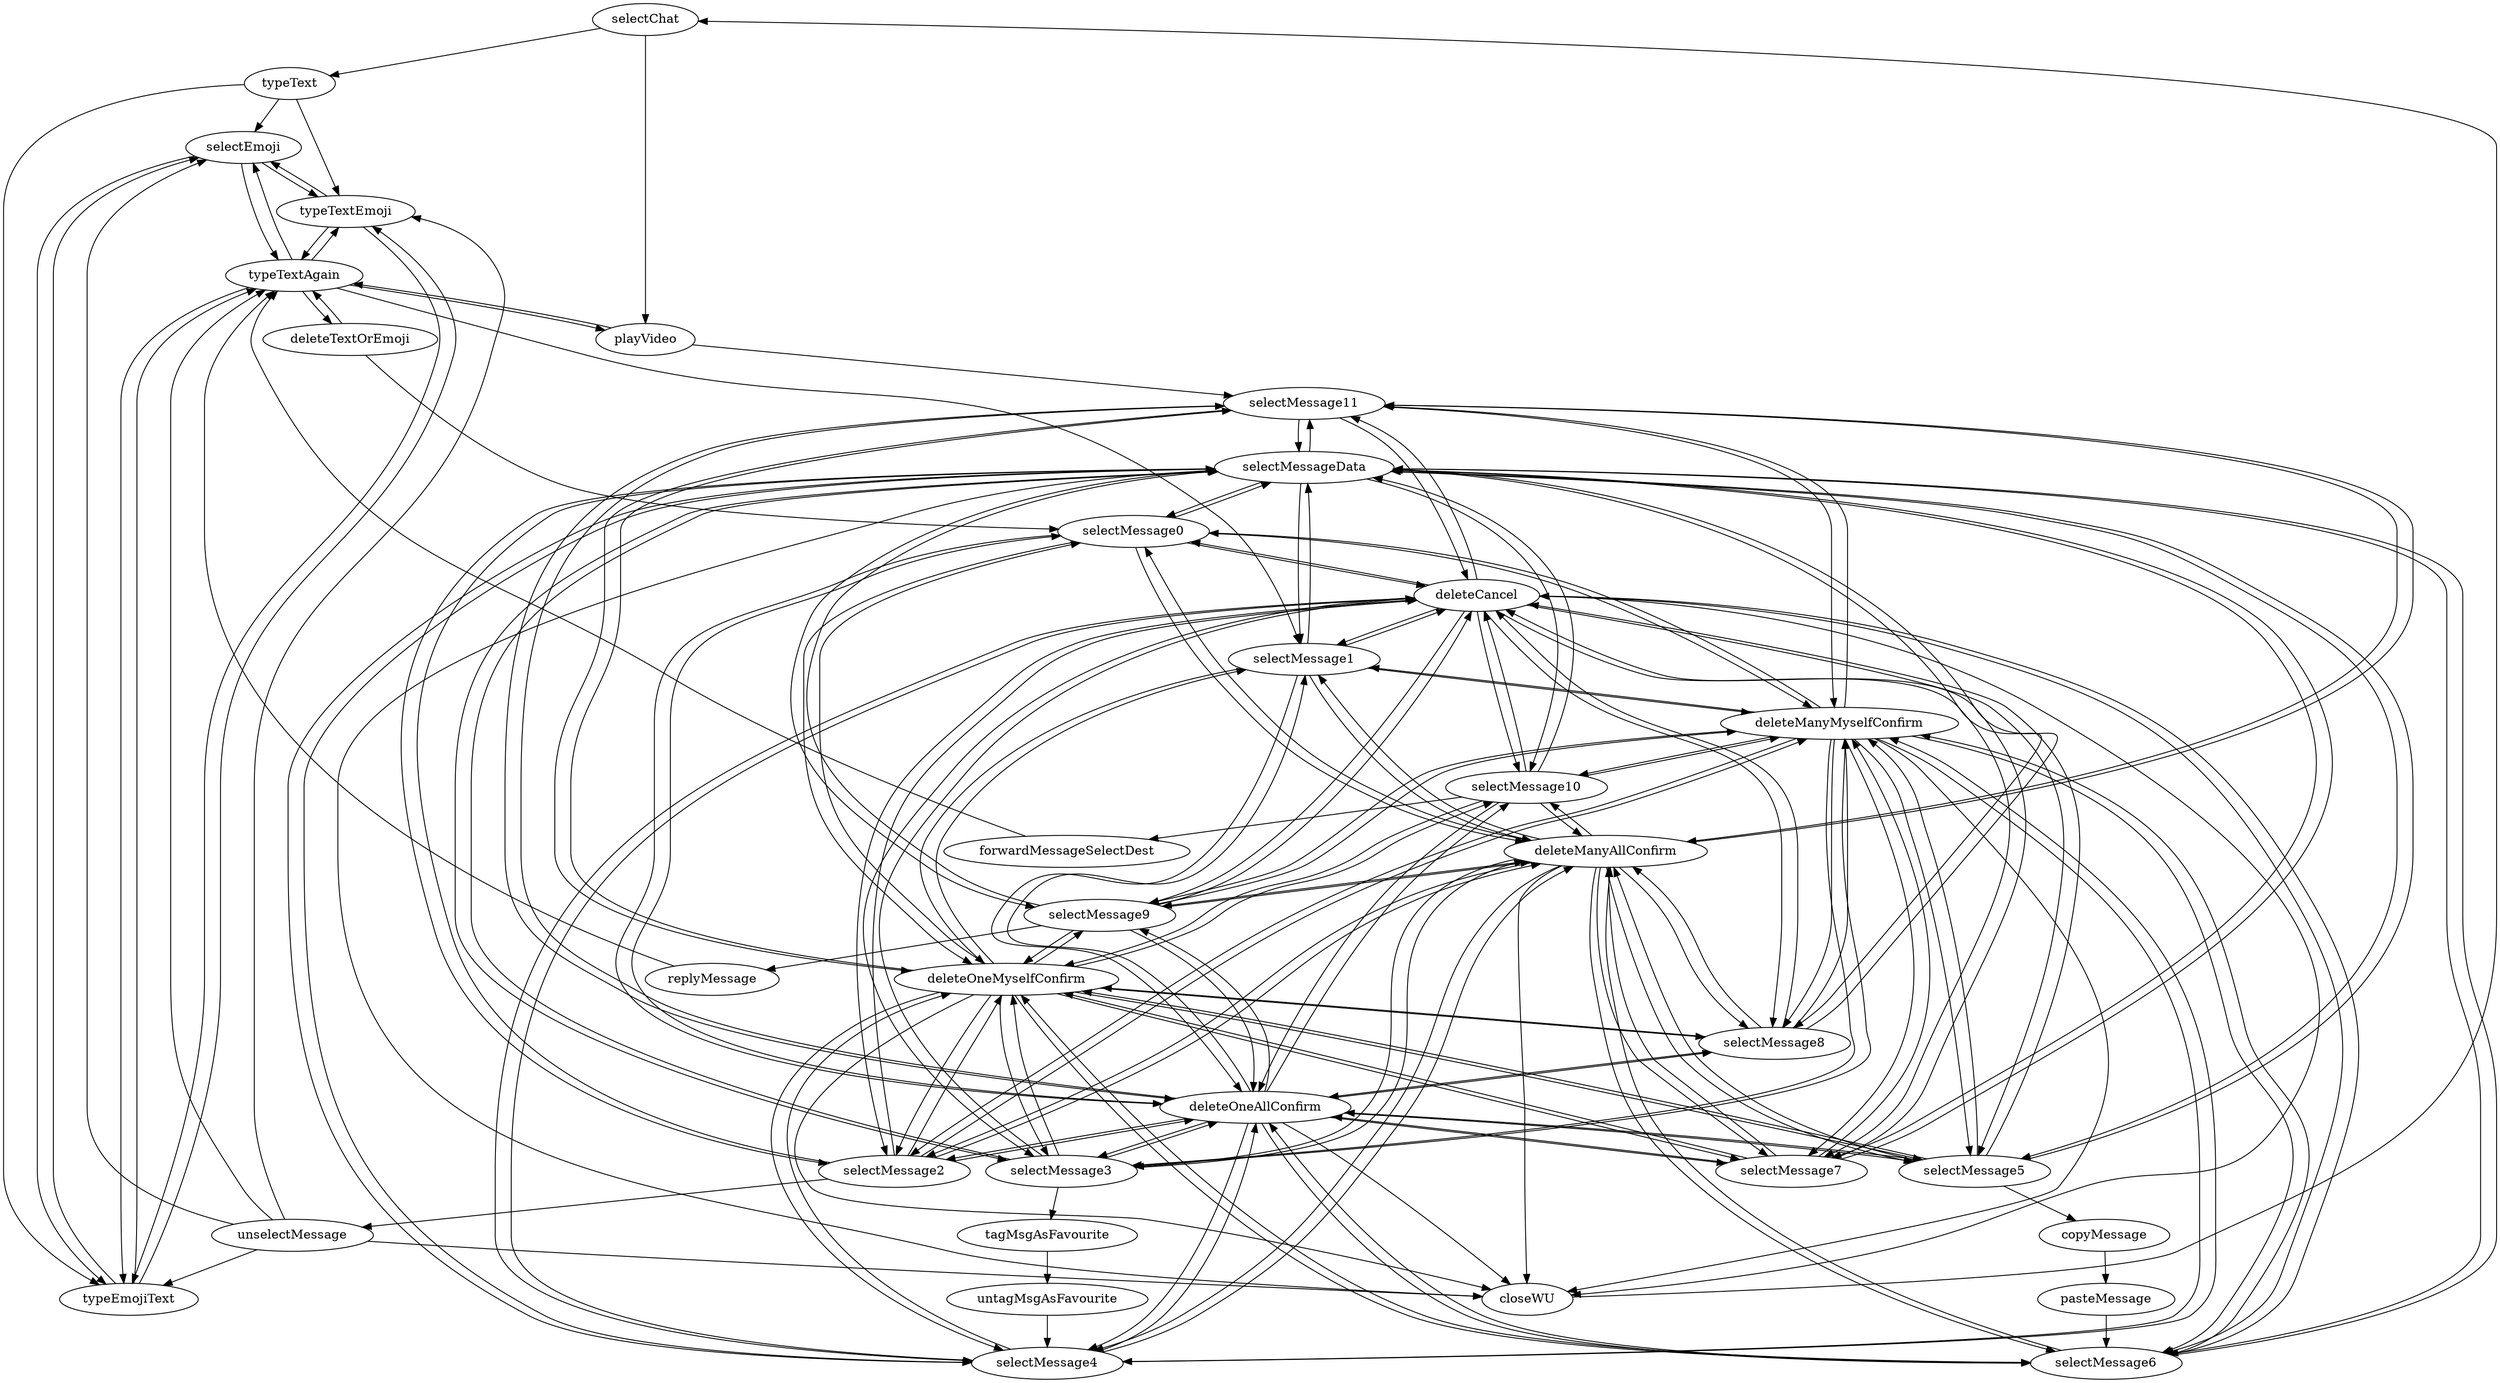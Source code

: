 strict digraph G {
  selectChat [ label="selectChat" ];
  typeText [ label="typeText" ];
  playVideo [ label="playVideo" ];
  deleteTextOrEmoji [ label="deleteTextOrEmoji" ];
  replyMessage [ label="replyMessage" ];
  forwardMessageSelectDest [ label="forwardMessageSelectDest" ];
  selectEmoji [ label="selectEmoji" ];
  typeTextEmoji [ label="typeTextEmoji" ];
  typeEmojiText [ label="typeEmojiText" ];
  typeTextAgain [ label="typeTextAgain" ];
  selectMessage0 [ label="selectMessage0" ];
  selectMessage1 [ label="selectMessage1" ];
  selectMessage2 [ label="selectMessage2" ];
  selectMessage3 [ label="selectMessage3" ];
  selectMessage4 [ label="selectMessage4" ];
  selectMessage5 [ label="selectMessage5" ];
  selectMessage6 [ label="selectMessage6" ];
  selectMessage7 [ label="selectMessage7" ];
  selectMessage8 [ label="selectMessage8" ];
  selectMessage9 [ label="selectMessage9" ];
  selectMessage10 [ label="selectMessage10" ];
  selectMessage11 [ label="selectMessage11" ];
  unselectMessage [ label="unselectMessage" ];
  tagMsgAsFavourite [ label="tagMsgAsFavourite" ];
  untagMsgAsFavourite [ label="untagMsgAsFavourite" ];
  copyMessage [ label="copyMessage" ];
  pasteMessage [ label="pasteMessage" ];
  selectMessageData [ label="selectMessageData" ];
  deleteOneAllConfirm [ label="deleteOneAllConfirm" ];
  deleteOneMyselfConfirm [ label="deleteOneMyselfConfirm" ];
  deleteManyAllConfirm [ label="deleteManyAllConfirm" ];
  deleteManyMyselfConfirm [ label="deleteManyMyselfConfirm" ];
  deleteCancel [ label="deleteCancel" ];
  closeWU [ label="closeWU" ];
  selectChat -> typeText;
  selectChat -> playVideo;
  typeText -> selectEmoji;
  selectEmoji -> typeTextAgain;
  typeTextAgain -> selectEmoji;
  selectEmoji -> typeTextEmoji;
  selectEmoji -> typeEmojiText;
  unselectMessage -> selectEmoji;
  typeText -> typeTextEmoji;
  typeTextEmoji -> typeTextAgain;
  typeTextAgain -> typeTextEmoji;
  typeTextEmoji -> selectEmoji;
  typeTextEmoji -> typeEmojiText;
  unselectMessage -> typeTextEmoji;
  typeText -> typeEmojiText;
  typeEmojiText -> typeTextAgain;
  typeTextAgain -> typeEmojiText;
  typeEmojiText -> selectEmoji;
  typeEmojiText -> typeTextEmoji;
  unselectMessage -> typeEmojiText;
  typeTextAgain -> deleteTextOrEmoji;
  deleteTextOrEmoji -> typeTextAgain;
  deleteTextOrEmoji -> selectMessage0;
  typeTextAgain -> playVideo;
  playVideo -> typeTextAgain;
  typeTextAgain -> selectMessage1;
  selectMessage2 -> unselectMessage;
  unselectMessage -> typeTextAgain;
  selectMessage3 -> tagMsgAsFavourite;
  tagMsgAsFavourite -> untagMsgAsFavourite;
  untagMsgAsFavourite -> selectMessage4;
  selectMessage5 -> copyMessage;
  copyMessage -> pasteMessage;
  pasteMessage -> selectMessage6;
  selectMessage7 -> selectMessageData;
  selectMessageData -> selectMessage8;
  selectMessageData -> closeWU;
  selectMessage7 -> deleteOneAllConfirm;
  deleteOneAllConfirm -> selectMessage8;
  deleteOneAllConfirm -> closeWU;
  selectMessage7 -> deleteOneMyselfConfirm;
  deleteOneMyselfConfirm -> selectMessage8;
  deleteOneMyselfConfirm -> closeWU;
  selectMessage7 -> deleteManyAllConfirm;
  deleteManyAllConfirm -> selectMessage8;
  deleteManyAllConfirm -> closeWU;
  selectMessage7 -> deleteManyMyselfConfirm;
  deleteManyMyselfConfirm -> selectMessage8;
  deleteManyMyselfConfirm -> closeWU;
  selectMessage7 -> deleteCancel;
  deleteCancel -> selectMessage8;
  deleteCancel -> closeWU;
  selectMessage9 -> replyMessage;
  replyMessage -> typeTextAgain;
  selectMessage10 -> forwardMessageSelectDest;
  forwardMessageSelectDest -> typeTextAgain;
  playVideo -> selectMessage11;
  selectMessage0 -> selectMessageData;
  selectMessageData -> selectMessage0;
  selectMessage0 -> deleteOneAllConfirm;
  deleteOneAllConfirm -> selectMessage0;
  selectMessage0 -> deleteOneMyselfConfirm;
  deleteOneMyselfConfirm -> selectMessage0;
  selectMessage0 -> deleteManyAllConfirm;
  deleteManyAllConfirm -> selectMessage0;
  selectMessage0 -> deleteManyMyselfConfirm;
  deleteManyMyselfConfirm -> selectMessage0;
  selectMessage0 -> deleteCancel;
  deleteCancel -> selectMessage0;
  selectMessage1 -> selectMessageData;
  selectMessageData -> selectMessage1;
  selectMessage1 -> deleteOneAllConfirm;
  deleteOneAllConfirm -> selectMessage1;
  selectMessage1 -> deleteOneMyselfConfirm;
  deleteOneMyselfConfirm -> selectMessage1;
  selectMessage1 -> deleteManyAllConfirm;
  deleteManyAllConfirm -> selectMessage1;
  selectMessage1 -> deleteManyMyselfConfirm;
  deleteManyMyselfConfirm -> selectMessage1;
  selectMessage1 -> deleteCancel;
  deleteCancel -> selectMessage1;
  selectMessage2 -> selectMessageData;
  selectMessageData -> selectMessage2;
  selectMessage2 -> deleteOneAllConfirm;
  deleteOneAllConfirm -> selectMessage2;
  selectMessage2 -> deleteOneMyselfConfirm;
  deleteOneMyselfConfirm -> selectMessage2;
  selectMessage2 -> deleteManyAllConfirm;
  deleteManyAllConfirm -> selectMessage2;
  selectMessage2 -> deleteManyMyselfConfirm;
  deleteManyMyselfConfirm -> selectMessage2;
  selectMessage2 -> deleteCancel;
  deleteCancel -> selectMessage2;
  selectMessage3 -> selectMessageData;
  selectMessageData -> selectMessage3;
  selectMessage3 -> deleteOneAllConfirm;
  deleteOneAllConfirm -> selectMessage3;
  selectMessage3 -> deleteOneMyselfConfirm;
  deleteOneMyselfConfirm -> selectMessage3;
  selectMessage3 -> deleteManyAllConfirm;
  deleteManyAllConfirm -> selectMessage3;
  selectMessage3 -> deleteManyMyselfConfirm;
  deleteManyMyselfConfirm -> selectMessage3;
  selectMessage3 -> deleteCancel;
  deleteCancel -> selectMessage3;
  selectMessage4 -> selectMessageData;
  selectMessageData -> selectMessage4;
  selectMessage4 -> deleteOneAllConfirm;
  deleteOneAllConfirm -> selectMessage4;
  selectMessage4 -> deleteOneMyselfConfirm;
  deleteOneMyselfConfirm -> selectMessage4;
  selectMessage4 -> deleteManyAllConfirm;
  deleteManyAllConfirm -> selectMessage4;
  selectMessage4 -> deleteManyMyselfConfirm;
  deleteManyMyselfConfirm -> selectMessage4;
  selectMessage4 -> deleteCancel;
  deleteCancel -> selectMessage4;
  selectMessage5 -> selectMessageData;
  selectMessageData -> selectMessage5;
  selectMessage5 -> deleteOneAllConfirm;
  deleteOneAllConfirm -> selectMessage5;
  selectMessage5 -> deleteOneMyselfConfirm;
  deleteOneMyselfConfirm -> selectMessage5;
  selectMessage5 -> deleteManyAllConfirm;
  deleteManyAllConfirm -> selectMessage5;
  selectMessage5 -> deleteManyMyselfConfirm;
  deleteManyMyselfConfirm -> selectMessage5;
  selectMessage5 -> deleteCancel;
  deleteCancel -> selectMessage5;
  selectMessage6 -> selectMessageData;
  selectMessageData -> selectMessage6;
  selectMessage6 -> deleteOneAllConfirm;
  deleteOneAllConfirm -> selectMessage6;
  selectMessage6 -> deleteOneMyselfConfirm;
  deleteOneMyselfConfirm -> selectMessage6;
  selectMessage6 -> deleteManyAllConfirm;
  deleteManyAllConfirm -> selectMessage6;
  selectMessage6 -> deleteManyMyselfConfirm;
  deleteManyMyselfConfirm -> selectMessage6;
  selectMessage6 -> deleteCancel;
  deleteCancel -> selectMessage6;
  selectMessageData -> selectMessage7;
  deleteOneAllConfirm -> selectMessage7;
  deleteOneMyselfConfirm -> selectMessage7;
  deleteManyAllConfirm -> selectMessage7;
  deleteManyMyselfConfirm -> selectMessage7;
  deleteCancel -> selectMessage7;
  selectMessage8 -> selectMessageData;
  selectMessage8 -> deleteOneAllConfirm;
  selectMessage8 -> deleteOneMyselfConfirm;
  selectMessage8 -> deleteManyAllConfirm;
  selectMessage8 -> deleteManyMyselfConfirm;
  selectMessage8 -> deleteCancel;
  selectMessage9 -> selectMessageData;
  selectMessageData -> selectMessage9;
  selectMessage9 -> deleteOneAllConfirm;
  deleteOneAllConfirm -> selectMessage9;
  selectMessage9 -> deleteOneMyselfConfirm;
  deleteOneMyselfConfirm -> selectMessage9;
  selectMessage9 -> deleteManyAllConfirm;
  deleteManyAllConfirm -> selectMessage9;
  selectMessage9 -> deleteManyMyselfConfirm;
  deleteManyMyselfConfirm -> selectMessage9;
  selectMessage9 -> deleteCancel;
  deleteCancel -> selectMessage9;
  selectMessage10 -> selectMessageData;
  selectMessageData -> selectMessage10;
  selectMessage10 -> deleteOneAllConfirm;
  deleteOneAllConfirm -> selectMessage10;
  selectMessage10 -> deleteOneMyselfConfirm;
  deleteOneMyselfConfirm -> selectMessage10;
  selectMessage10 -> deleteManyAllConfirm;
  deleteManyAllConfirm -> selectMessage10;
  selectMessage10 -> deleteManyMyselfConfirm;
  deleteManyMyselfConfirm -> selectMessage10;
  selectMessage10 -> deleteCancel;
  deleteCancel -> selectMessage10;
  selectMessage11 -> selectMessageData;
  selectMessageData -> selectMessage11;
  selectMessage11 -> deleteOneAllConfirm;
  deleteOneAllConfirm -> selectMessage11;
  selectMessage11 -> deleteOneMyselfConfirm;
  deleteOneMyselfConfirm -> selectMessage11;
  selectMessage11 -> deleteManyAllConfirm;
  deleteManyAllConfirm -> selectMessage11;
  selectMessage11 -> deleteManyMyselfConfirm;
  deleteManyMyselfConfirm -> selectMessage11;
  selectMessage11 -> deleteCancel;
  deleteCancel -> selectMessage11;
  unselectMessage -> closeWU;
  closeWU -> selectChat;
}
